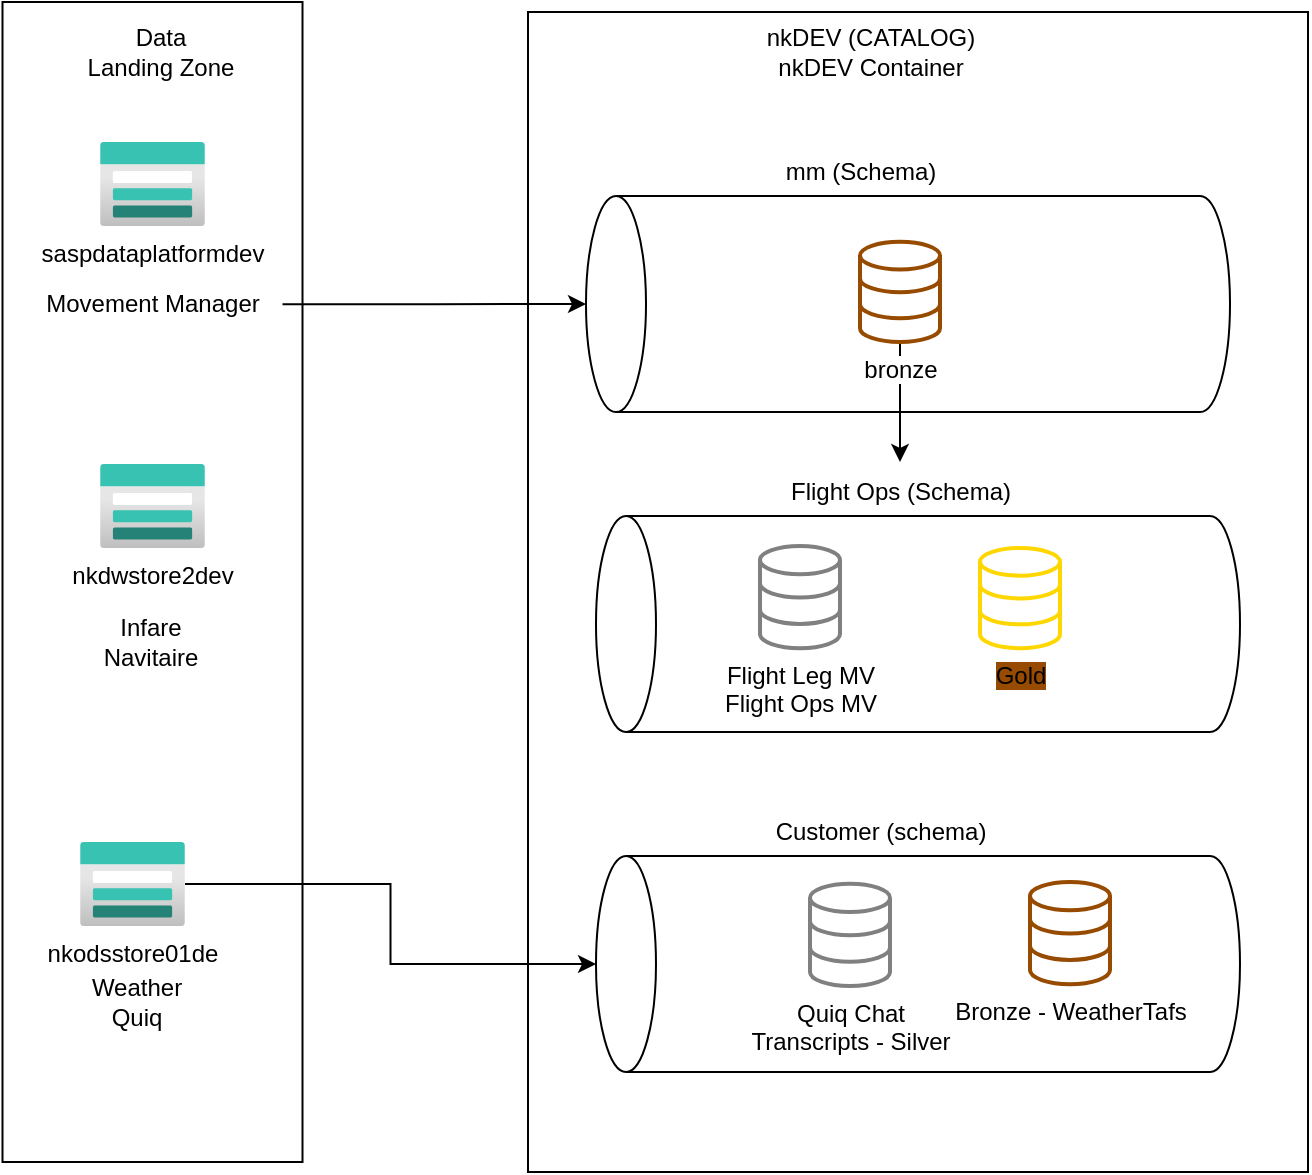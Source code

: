 <mxfile version="23.0.1" type="github">
  <diagram name="Page-1" id="3pONTu677KfvnjduAxiZ">
    <mxGraphModel dx="1674" dy="772" grid="1" gridSize="10" guides="1" tooltips="1" connect="1" arrows="1" fold="1" page="1" pageScale="1" pageWidth="850" pageHeight="1100" math="0" shadow="0">
      <root>
        <mxCell id="0" />
        <mxCell id="1" parent="0" />
        <mxCell id="abA9VttByAUSsHH8PQHx-19" value="" style="whiteSpace=wrap;html=1;" parent="1" vertex="1">
          <mxGeometry x="404" y="105" width="390" height="580" as="geometry" />
        </mxCell>
        <mxCell id="abA9VttByAUSsHH8PQHx-9" value="" style="shape=cylinder3;whiteSpace=wrap;html=1;boundedLbl=1;backgroundOutline=1;size=15;rotation=-90;" parent="1" vertex="1">
          <mxGeometry x="540" y="90.05" width="108" height="322" as="geometry" />
        </mxCell>
        <mxCell id="abA9VttByAUSsHH8PQHx-5" value="" style="whiteSpace=wrap;html=1;" parent="1" vertex="1">
          <mxGeometry x="141.25" y="100" width="150" height="580" as="geometry" />
        </mxCell>
        <mxCell id="pvvucQbLz1xyliKZrhxP-1" style="edgeStyle=orthogonalEdgeStyle;rounded=0;orthogonalLoop=1;jettySize=auto;html=1;" edge="1" parent="1" source="abA9VttByAUSsHH8PQHx-3" target="abA9VttByAUSsHH8PQHx-28">
          <mxGeometry relative="1" as="geometry" />
        </mxCell>
        <mxCell id="abA9VttByAUSsHH8PQHx-3" value="bronze" style="html=1;verticalLabelPosition=bottom;align=center;labelBackgroundColor=#ffffff;verticalAlign=top;strokeWidth=2;strokeColor=#964B00;shadow=0;dashed=0;shape=mxgraph.ios7.icons.data;" parent="1" vertex="1">
          <mxGeometry x="570" y="219.9" width="40" height="50.1" as="geometry" />
        </mxCell>
        <mxCell id="abA9VttByAUSsHH8PQHx-4" value="nkdwstore2dev" style="image;aspect=fixed;html=1;points=[];align=center;fontSize=12;image=img/lib/azure2/storage/Storage_Accounts.svg;" parent="1" vertex="1">
          <mxGeometry x="190" y="331" width="52.5" height="42" as="geometry" />
        </mxCell>
        <mxCell id="abA9VttByAUSsHH8PQHx-6" value="saspdataplatformdev" style="image;aspect=fixed;html=1;points=[];align=center;fontSize=12;image=img/lib/azure2/storage/Storage_Accounts.svg;" parent="1" vertex="1">
          <mxGeometry x="190" y="170" width="52.5" height="42" as="geometry" />
        </mxCell>
        <mxCell id="abA9VttByAUSsHH8PQHx-7" value="nkodsstore01de" style="image;aspect=fixed;html=1;points=[];align=center;fontSize=12;image=img/lib/azure2/storage/Storage_Accounts.svg;" parent="1" vertex="1">
          <mxGeometry x="180" y="520" width="52.5" height="42" as="geometry" />
        </mxCell>
        <mxCell id="abA9VttByAUSsHH8PQHx-15" value="Weather&lt;br&gt;Quiq" style="text;html=1;align=center;verticalAlign=middle;resizable=0;points=[];autosize=1;strokeColor=none;fillColor=none;" parent="1" vertex="1">
          <mxGeometry x="172.5" y="580" width="70" height="40" as="geometry" />
        </mxCell>
        <mxCell id="abA9VttByAUSsHH8PQHx-16" value="Infare&lt;br&gt;Navitaire&lt;br&gt;" style="text;html=1;align=center;verticalAlign=middle;resizable=0;points=[];autosize=1;strokeColor=none;fillColor=none;" parent="1" vertex="1">
          <mxGeometry x="180" y="400" width="70" height="40" as="geometry" />
        </mxCell>
        <mxCell id="abA9VttByAUSsHH8PQHx-18" style="edgeStyle=orthogonalEdgeStyle;rounded=0;orthogonalLoop=1;jettySize=auto;html=1;" parent="1" source="abA9VttByAUSsHH8PQHx-17" target="abA9VttByAUSsHH8PQHx-9" edge="1">
          <mxGeometry relative="1" as="geometry">
            <mxPoint x="300" y="350" as="sourcePoint" />
          </mxGeometry>
        </mxCell>
        <mxCell id="abA9VttByAUSsHH8PQHx-17" value="Movement Manager" style="text;html=1;align=center;verticalAlign=middle;resizable=0;points=[];autosize=1;strokeColor=none;fillColor=none;" parent="1" vertex="1">
          <mxGeometry x="151.25" y="236.05" width="130" height="30" as="geometry" />
        </mxCell>
        <mxCell id="abA9VttByAUSsHH8PQHx-21" value="" style="shape=cylinder3;whiteSpace=wrap;html=1;boundedLbl=1;backgroundOutline=1;size=15;rotation=-90;" parent="1" vertex="1">
          <mxGeometry x="545" y="250" width="108" height="322" as="geometry" />
        </mxCell>
        <mxCell id="abA9VttByAUSsHH8PQHx-23" value="Gold" style="html=1;verticalLabelPosition=bottom;align=center;labelBackgroundColor=#964B00;verticalAlign=top;strokeWidth=2;strokeColor=#FFD700;shadow=0;dashed=0;shape=mxgraph.ios7.icons.data;" parent="1" vertex="1">
          <mxGeometry x="630" y="373" width="40" height="50.1" as="geometry" />
        </mxCell>
        <mxCell id="abA9VttByAUSsHH8PQHx-24" value="Flight Leg MV&lt;br&gt;Flight Ops MV" style="html=1;verticalLabelPosition=bottom;align=center;labelBackgroundColor=#ffffff;verticalAlign=top;strokeWidth=2;strokeColor=#808080;shadow=0;dashed=0;shape=mxgraph.ios7.icons.data;" parent="1" vertex="1">
          <mxGeometry x="520" y="372" width="40" height="51.1" as="geometry" />
        </mxCell>
        <mxCell id="abA9VttByAUSsHH8PQHx-26" value="nkDEV (CATALOG)&lt;br&gt;nkDEV Container" style="text;html=1;align=center;verticalAlign=middle;resizable=0;points=[];autosize=1;strokeColor=none;fillColor=none;" parent="1" vertex="1">
          <mxGeometry x="510" y="105" width="130" height="40" as="geometry" />
        </mxCell>
        <mxCell id="abA9VttByAUSsHH8PQHx-27" value="mm (Schema)" style="text;html=1;align=center;verticalAlign=middle;resizable=0;points=[];autosize=1;strokeColor=none;fillColor=none;" parent="1" vertex="1">
          <mxGeometry x="520" y="170" width="100" height="30" as="geometry" />
        </mxCell>
        <mxCell id="abA9VttByAUSsHH8PQHx-29" value="Data&lt;br&gt;Landing Zone" style="text;html=1;align=center;verticalAlign=middle;resizable=0;points=[];autosize=1;strokeColor=none;fillColor=none;" parent="1" vertex="1">
          <mxGeometry x="170" y="105" width="100" height="40" as="geometry" />
        </mxCell>
        <mxCell id="abA9VttByAUSsHH8PQHx-30" value="" style="shape=cylinder3;whiteSpace=wrap;html=1;boundedLbl=1;backgroundOutline=1;size=15;rotation=-90;" parent="1" vertex="1">
          <mxGeometry x="545" y="420" width="108" height="322" as="geometry" />
        </mxCell>
        <mxCell id="abA9VttByAUSsHH8PQHx-31" value="Quiq Chat &lt;br&gt;Transcripts - Silver" style="html=1;verticalLabelPosition=bottom;align=center;labelBackgroundColor=#ffffff;verticalAlign=top;strokeWidth=2;strokeColor=#808080;shadow=0;dashed=0;shape=mxgraph.ios7.icons.data;" parent="1" vertex="1">
          <mxGeometry x="545" y="540.9" width="40" height="51.1" as="geometry" />
        </mxCell>
        <mxCell id="abA9VttByAUSsHH8PQHx-32" value="Customer (schema)" style="text;html=1;align=center;verticalAlign=middle;resizable=0;points=[];autosize=1;strokeColor=none;fillColor=none;" parent="1" vertex="1">
          <mxGeometry x="515" y="500" width="130" height="30" as="geometry" />
        </mxCell>
        <mxCell id="abA9VttByAUSsHH8PQHx-33" style="edgeStyle=orthogonalEdgeStyle;rounded=0;orthogonalLoop=1;jettySize=auto;html=1;entryX=0.5;entryY=0;entryDx=0;entryDy=0;entryPerimeter=0;" parent="1" source="abA9VttByAUSsHH8PQHx-7" target="abA9VttByAUSsHH8PQHx-30" edge="1">
          <mxGeometry relative="1" as="geometry" />
        </mxCell>
        <mxCell id="abA9VttByAUSsHH8PQHx-28" value="Flight Ops (Schema)" style="text;html=1;align=center;verticalAlign=middle;resizable=0;points=[];autosize=1;strokeColor=none;fillColor=none;" parent="1" vertex="1">
          <mxGeometry x="525" y="330" width="130" height="30" as="geometry" />
        </mxCell>
        <mxCell id="pvvucQbLz1xyliKZrhxP-2" value="Bronze - WeatherTafs" style="html=1;verticalLabelPosition=bottom;align=center;labelBackgroundColor=#ffffff;verticalAlign=top;strokeWidth=2;strokeColor=#964B00;shadow=0;dashed=0;shape=mxgraph.ios7.icons.data;" vertex="1" parent="1">
          <mxGeometry x="655" y="540.0" width="40" height="51.1" as="geometry" />
        </mxCell>
      </root>
    </mxGraphModel>
  </diagram>
</mxfile>
